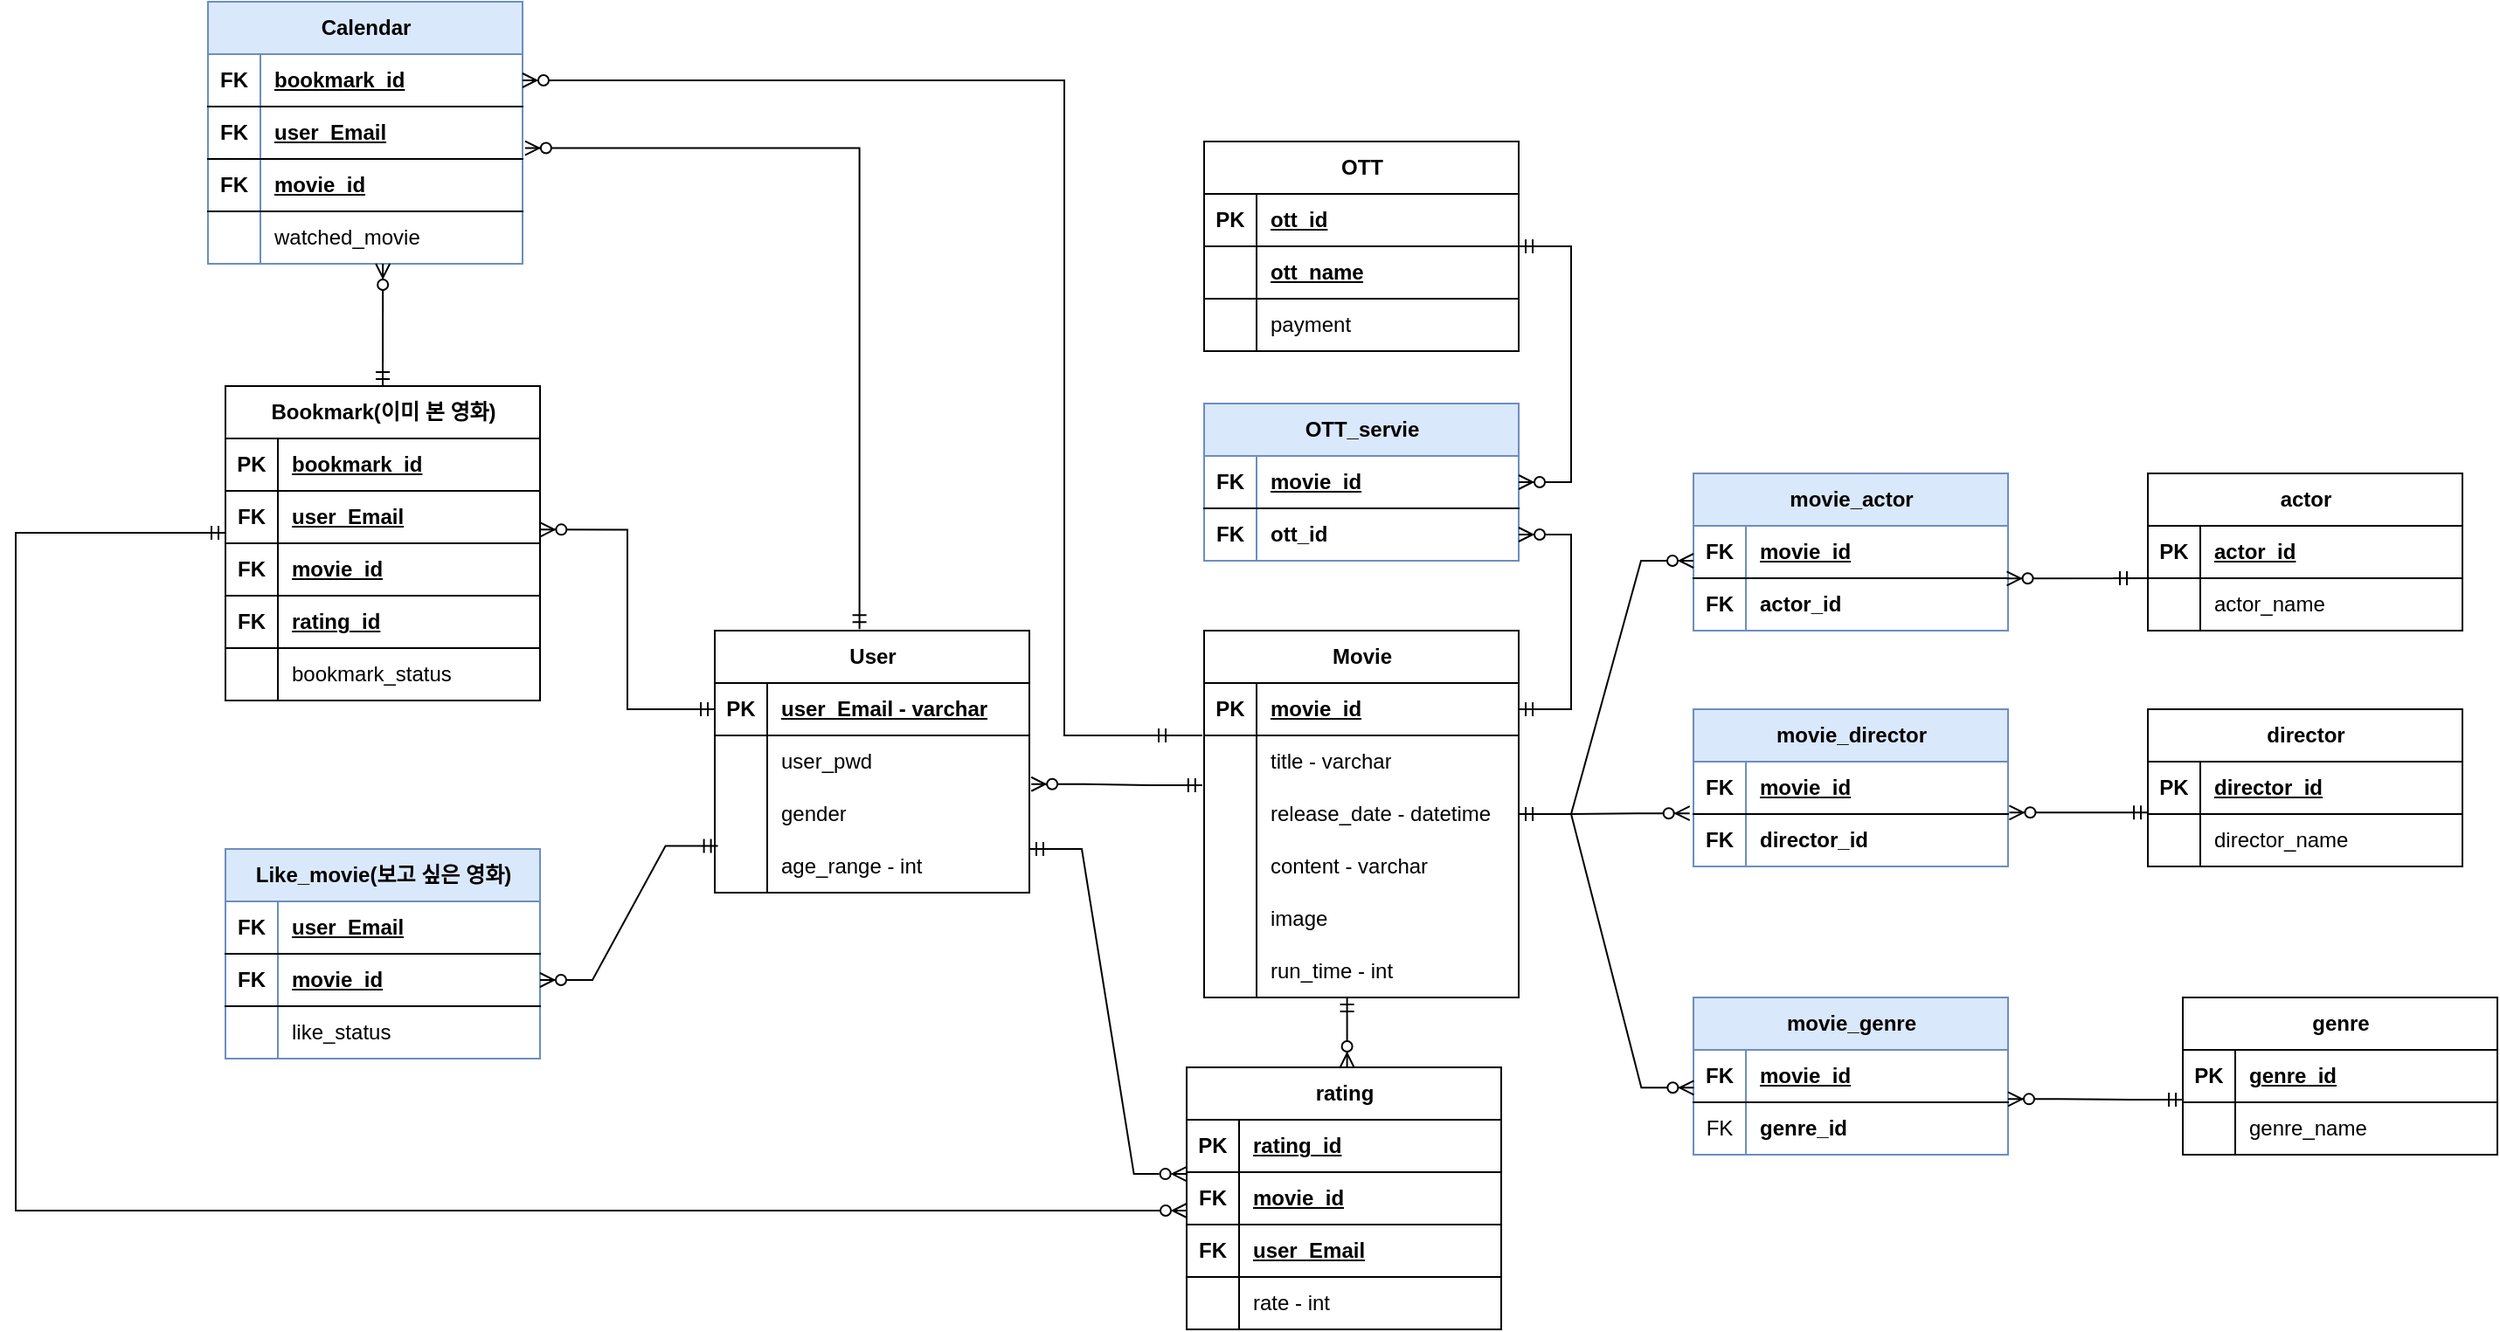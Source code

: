 <mxfile version="24.2.1" type="github">
  <diagram name="페이지-1" id="JqLaPUP0t6lexnEehBG5">
    <mxGraphModel dx="2860" dy="1687" grid="1" gridSize="10" guides="1" tooltips="1" connect="1" arrows="1" fold="1" page="1" pageScale="1" pageWidth="1654" pageHeight="1169" math="0" shadow="0">
      <root>
        <mxCell id="0" />
        <mxCell id="1" parent="0" />
        <mxCell id="wgRuLIIJj-Fjz_me3pV2-2" value="Movie" style="shape=table;startSize=30;container=1;collapsible=1;childLayout=tableLayout;fixedRows=1;rowLines=0;fontStyle=1;align=center;resizeLast=1;html=1;" vertex="1" parent="1">
          <mxGeometry x="700" y="460" width="180" height="210" as="geometry" />
        </mxCell>
        <mxCell id="wgRuLIIJj-Fjz_me3pV2-3" value="" style="shape=tableRow;horizontal=0;startSize=0;swimlaneHead=0;swimlaneBody=0;fillColor=none;collapsible=0;dropTarget=0;points=[[0,0.5],[1,0.5]];portConstraint=eastwest;top=0;left=0;right=0;bottom=1;" vertex="1" parent="wgRuLIIJj-Fjz_me3pV2-2">
          <mxGeometry y="30" width="180" height="30" as="geometry" />
        </mxCell>
        <mxCell id="wgRuLIIJj-Fjz_me3pV2-4" value="PK" style="shape=partialRectangle;connectable=0;fillColor=none;top=0;left=0;bottom=0;right=0;fontStyle=1;overflow=hidden;whiteSpace=wrap;html=1;" vertex="1" parent="wgRuLIIJj-Fjz_me3pV2-3">
          <mxGeometry width="30" height="30" as="geometry">
            <mxRectangle width="30" height="30" as="alternateBounds" />
          </mxGeometry>
        </mxCell>
        <mxCell id="wgRuLIIJj-Fjz_me3pV2-5" value="movie_id" style="shape=partialRectangle;connectable=0;fillColor=none;top=0;left=0;bottom=0;right=0;align=left;spacingLeft=6;fontStyle=5;overflow=hidden;whiteSpace=wrap;html=1;" vertex="1" parent="wgRuLIIJj-Fjz_me3pV2-3">
          <mxGeometry x="30" width="150" height="30" as="geometry">
            <mxRectangle width="150" height="30" as="alternateBounds" />
          </mxGeometry>
        </mxCell>
        <mxCell id="wgRuLIIJj-Fjz_me3pV2-6" value="" style="shape=tableRow;horizontal=0;startSize=0;swimlaneHead=0;swimlaneBody=0;fillColor=none;collapsible=0;dropTarget=0;points=[[0,0.5],[1,0.5]];portConstraint=eastwest;top=0;left=0;right=0;bottom=0;" vertex="1" parent="wgRuLIIJj-Fjz_me3pV2-2">
          <mxGeometry y="60" width="180" height="30" as="geometry" />
        </mxCell>
        <mxCell id="wgRuLIIJj-Fjz_me3pV2-7" value="" style="shape=partialRectangle;connectable=0;fillColor=none;top=0;left=0;bottom=0;right=0;editable=1;overflow=hidden;whiteSpace=wrap;html=1;" vertex="1" parent="wgRuLIIJj-Fjz_me3pV2-6">
          <mxGeometry width="30" height="30" as="geometry">
            <mxRectangle width="30" height="30" as="alternateBounds" />
          </mxGeometry>
        </mxCell>
        <mxCell id="wgRuLIIJj-Fjz_me3pV2-8" value="title - varchar" style="shape=partialRectangle;connectable=0;fillColor=none;top=0;left=0;bottom=0;right=0;align=left;spacingLeft=6;overflow=hidden;whiteSpace=wrap;html=1;" vertex="1" parent="wgRuLIIJj-Fjz_me3pV2-6">
          <mxGeometry x="30" width="150" height="30" as="geometry">
            <mxRectangle width="150" height="30" as="alternateBounds" />
          </mxGeometry>
        </mxCell>
        <mxCell id="wgRuLIIJj-Fjz_me3pV2-78" value="" style="shape=tableRow;horizontal=0;startSize=0;swimlaneHead=0;swimlaneBody=0;fillColor=none;collapsible=0;dropTarget=0;points=[[0,0.5],[1,0.5]];portConstraint=eastwest;top=0;left=0;right=0;bottom=0;" vertex="1" parent="wgRuLIIJj-Fjz_me3pV2-2">
          <mxGeometry y="90" width="180" height="30" as="geometry" />
        </mxCell>
        <mxCell id="wgRuLIIJj-Fjz_me3pV2-79" value="" style="shape=partialRectangle;connectable=0;fillColor=none;top=0;left=0;bottom=0;right=0;editable=1;overflow=hidden;whiteSpace=wrap;html=1;" vertex="1" parent="wgRuLIIJj-Fjz_me3pV2-78">
          <mxGeometry width="30" height="30" as="geometry">
            <mxRectangle width="30" height="30" as="alternateBounds" />
          </mxGeometry>
        </mxCell>
        <mxCell id="wgRuLIIJj-Fjz_me3pV2-80" value="release_date - datetime" style="shape=partialRectangle;connectable=0;fillColor=none;top=0;left=0;bottom=0;right=0;align=left;spacingLeft=6;overflow=hidden;whiteSpace=wrap;html=1;" vertex="1" parent="wgRuLIIJj-Fjz_me3pV2-78">
          <mxGeometry x="30" width="150" height="30" as="geometry">
            <mxRectangle width="150" height="30" as="alternateBounds" />
          </mxGeometry>
        </mxCell>
        <mxCell id="wgRuLIIJj-Fjz_me3pV2-72" value="" style="shape=tableRow;horizontal=0;startSize=0;swimlaneHead=0;swimlaneBody=0;fillColor=none;collapsible=0;dropTarget=0;points=[[0,0.5],[1,0.5]];portConstraint=eastwest;top=0;left=0;right=0;bottom=0;" vertex="1" parent="wgRuLIIJj-Fjz_me3pV2-2">
          <mxGeometry y="120" width="180" height="30" as="geometry" />
        </mxCell>
        <mxCell id="wgRuLIIJj-Fjz_me3pV2-73" value="" style="shape=partialRectangle;connectable=0;fillColor=none;top=0;left=0;bottom=0;right=0;editable=1;overflow=hidden;whiteSpace=wrap;html=1;" vertex="1" parent="wgRuLIIJj-Fjz_me3pV2-72">
          <mxGeometry width="30" height="30" as="geometry">
            <mxRectangle width="30" height="30" as="alternateBounds" />
          </mxGeometry>
        </mxCell>
        <mxCell id="wgRuLIIJj-Fjz_me3pV2-74" value="content - varchar" style="shape=partialRectangle;connectable=0;fillColor=none;top=0;left=0;bottom=0;right=0;align=left;spacingLeft=6;overflow=hidden;whiteSpace=wrap;html=1;" vertex="1" parent="wgRuLIIJj-Fjz_me3pV2-72">
          <mxGeometry x="30" width="150" height="30" as="geometry">
            <mxRectangle width="150" height="30" as="alternateBounds" />
          </mxGeometry>
        </mxCell>
        <mxCell id="wgRuLIIJj-Fjz_me3pV2-75" value="" style="shape=tableRow;horizontal=0;startSize=0;swimlaneHead=0;swimlaneBody=0;fillColor=none;collapsible=0;dropTarget=0;points=[[0,0.5],[1,0.5]];portConstraint=eastwest;top=0;left=0;right=0;bottom=0;" vertex="1" parent="wgRuLIIJj-Fjz_me3pV2-2">
          <mxGeometry y="150" width="180" height="30" as="geometry" />
        </mxCell>
        <mxCell id="wgRuLIIJj-Fjz_me3pV2-76" value="" style="shape=partialRectangle;connectable=0;fillColor=none;top=0;left=0;bottom=0;right=0;editable=1;overflow=hidden;whiteSpace=wrap;html=1;" vertex="1" parent="wgRuLIIJj-Fjz_me3pV2-75">
          <mxGeometry width="30" height="30" as="geometry">
            <mxRectangle width="30" height="30" as="alternateBounds" />
          </mxGeometry>
        </mxCell>
        <mxCell id="wgRuLIIJj-Fjz_me3pV2-77" value="image" style="shape=partialRectangle;connectable=0;fillColor=none;top=0;left=0;bottom=0;right=0;align=left;spacingLeft=6;overflow=hidden;whiteSpace=wrap;html=1;" vertex="1" parent="wgRuLIIJj-Fjz_me3pV2-75">
          <mxGeometry x="30" width="150" height="30" as="geometry">
            <mxRectangle width="150" height="30" as="alternateBounds" />
          </mxGeometry>
        </mxCell>
        <mxCell id="wgRuLIIJj-Fjz_me3pV2-9" value="" style="shape=tableRow;horizontal=0;startSize=0;swimlaneHead=0;swimlaneBody=0;fillColor=none;collapsible=0;dropTarget=0;points=[[0,0.5],[1,0.5]];portConstraint=eastwest;top=0;left=0;right=0;bottom=0;" vertex="1" parent="wgRuLIIJj-Fjz_me3pV2-2">
          <mxGeometry y="180" width="180" height="30" as="geometry" />
        </mxCell>
        <mxCell id="wgRuLIIJj-Fjz_me3pV2-10" value="" style="shape=partialRectangle;connectable=0;fillColor=none;top=0;left=0;bottom=0;right=0;editable=1;overflow=hidden;whiteSpace=wrap;html=1;" vertex="1" parent="wgRuLIIJj-Fjz_me3pV2-9">
          <mxGeometry width="30" height="30" as="geometry">
            <mxRectangle width="30" height="30" as="alternateBounds" />
          </mxGeometry>
        </mxCell>
        <mxCell id="wgRuLIIJj-Fjz_me3pV2-11" value="run_time - int" style="shape=partialRectangle;connectable=0;fillColor=none;top=0;left=0;bottom=0;right=0;align=left;spacingLeft=6;overflow=hidden;whiteSpace=wrap;html=1;" vertex="1" parent="wgRuLIIJj-Fjz_me3pV2-9">
          <mxGeometry x="30" width="150" height="30" as="geometry">
            <mxRectangle width="150" height="30" as="alternateBounds" />
          </mxGeometry>
        </mxCell>
        <mxCell id="wgRuLIIJj-Fjz_me3pV2-27" value="User" style="shape=table;startSize=30;container=1;collapsible=1;childLayout=tableLayout;fixedRows=1;rowLines=0;fontStyle=1;align=center;resizeLast=1;html=1;" vertex="1" parent="1">
          <mxGeometry x="420" y="460" width="180" height="150" as="geometry" />
        </mxCell>
        <mxCell id="wgRuLIIJj-Fjz_me3pV2-28" value="" style="shape=tableRow;horizontal=0;startSize=0;swimlaneHead=0;swimlaneBody=0;fillColor=none;collapsible=0;dropTarget=0;points=[[0,0.5],[1,0.5]];portConstraint=eastwest;top=0;left=0;right=0;bottom=1;" vertex="1" parent="wgRuLIIJj-Fjz_me3pV2-27">
          <mxGeometry y="30" width="180" height="30" as="geometry" />
        </mxCell>
        <mxCell id="wgRuLIIJj-Fjz_me3pV2-29" value="PK" style="shape=partialRectangle;connectable=0;fillColor=none;top=0;left=0;bottom=0;right=0;fontStyle=1;overflow=hidden;whiteSpace=wrap;html=1;" vertex="1" parent="wgRuLIIJj-Fjz_me3pV2-28">
          <mxGeometry width="30" height="30" as="geometry">
            <mxRectangle width="30" height="30" as="alternateBounds" />
          </mxGeometry>
        </mxCell>
        <mxCell id="wgRuLIIJj-Fjz_me3pV2-30" value="user_Email - varchar" style="shape=partialRectangle;connectable=0;fillColor=none;top=0;left=0;bottom=0;right=0;align=left;spacingLeft=6;fontStyle=5;overflow=hidden;whiteSpace=wrap;html=1;" vertex="1" parent="wgRuLIIJj-Fjz_me3pV2-28">
          <mxGeometry x="30" width="150" height="30" as="geometry">
            <mxRectangle width="150" height="30" as="alternateBounds" />
          </mxGeometry>
        </mxCell>
        <mxCell id="wgRuLIIJj-Fjz_me3pV2-31" value="" style="shape=tableRow;horizontal=0;startSize=0;swimlaneHead=0;swimlaneBody=0;fillColor=none;collapsible=0;dropTarget=0;points=[[0,0.5],[1,0.5]];portConstraint=eastwest;top=0;left=0;right=0;bottom=0;" vertex="1" parent="wgRuLIIJj-Fjz_me3pV2-27">
          <mxGeometry y="60" width="180" height="30" as="geometry" />
        </mxCell>
        <mxCell id="wgRuLIIJj-Fjz_me3pV2-32" value="" style="shape=partialRectangle;connectable=0;fillColor=none;top=0;left=0;bottom=0;right=0;editable=1;overflow=hidden;whiteSpace=wrap;html=1;" vertex="1" parent="wgRuLIIJj-Fjz_me3pV2-31">
          <mxGeometry width="30" height="30" as="geometry">
            <mxRectangle width="30" height="30" as="alternateBounds" />
          </mxGeometry>
        </mxCell>
        <mxCell id="wgRuLIIJj-Fjz_me3pV2-33" value="user_pwd" style="shape=partialRectangle;connectable=0;fillColor=none;top=0;left=0;bottom=0;right=0;align=left;spacingLeft=6;overflow=hidden;whiteSpace=wrap;html=1;" vertex="1" parent="wgRuLIIJj-Fjz_me3pV2-31">
          <mxGeometry x="30" width="150" height="30" as="geometry">
            <mxRectangle width="150" height="30" as="alternateBounds" />
          </mxGeometry>
        </mxCell>
        <mxCell id="wgRuLIIJj-Fjz_me3pV2-34" value="" style="shape=tableRow;horizontal=0;startSize=0;swimlaneHead=0;swimlaneBody=0;fillColor=none;collapsible=0;dropTarget=0;points=[[0,0.5],[1,0.5]];portConstraint=eastwest;top=0;left=0;right=0;bottom=0;" vertex="1" parent="wgRuLIIJj-Fjz_me3pV2-27">
          <mxGeometry y="90" width="180" height="30" as="geometry" />
        </mxCell>
        <mxCell id="wgRuLIIJj-Fjz_me3pV2-35" value="" style="shape=partialRectangle;connectable=0;fillColor=none;top=0;left=0;bottom=0;right=0;editable=1;overflow=hidden;whiteSpace=wrap;html=1;" vertex="1" parent="wgRuLIIJj-Fjz_me3pV2-34">
          <mxGeometry width="30" height="30" as="geometry">
            <mxRectangle width="30" height="30" as="alternateBounds" />
          </mxGeometry>
        </mxCell>
        <mxCell id="wgRuLIIJj-Fjz_me3pV2-36" value="gender" style="shape=partialRectangle;connectable=0;fillColor=none;top=0;left=0;bottom=0;right=0;align=left;spacingLeft=6;overflow=hidden;whiteSpace=wrap;html=1;" vertex="1" parent="wgRuLIIJj-Fjz_me3pV2-34">
          <mxGeometry x="30" width="150" height="30" as="geometry">
            <mxRectangle width="150" height="30" as="alternateBounds" />
          </mxGeometry>
        </mxCell>
        <mxCell id="wgRuLIIJj-Fjz_me3pV2-37" value="" style="shape=tableRow;horizontal=0;startSize=0;swimlaneHead=0;swimlaneBody=0;fillColor=none;collapsible=0;dropTarget=0;points=[[0,0.5],[1,0.5]];portConstraint=eastwest;top=0;left=0;right=0;bottom=0;" vertex="1" parent="wgRuLIIJj-Fjz_me3pV2-27">
          <mxGeometry y="120" width="180" height="30" as="geometry" />
        </mxCell>
        <mxCell id="wgRuLIIJj-Fjz_me3pV2-38" value="" style="shape=partialRectangle;connectable=0;fillColor=none;top=0;left=0;bottom=0;right=0;editable=1;overflow=hidden;whiteSpace=wrap;html=1;" vertex="1" parent="wgRuLIIJj-Fjz_me3pV2-37">
          <mxGeometry width="30" height="30" as="geometry">
            <mxRectangle width="30" height="30" as="alternateBounds" />
          </mxGeometry>
        </mxCell>
        <mxCell id="wgRuLIIJj-Fjz_me3pV2-39" value="age_range - int" style="shape=partialRectangle;connectable=0;fillColor=none;top=0;left=0;bottom=0;right=0;align=left;spacingLeft=6;overflow=hidden;whiteSpace=wrap;html=1;" vertex="1" parent="wgRuLIIJj-Fjz_me3pV2-37">
          <mxGeometry x="30" width="150" height="30" as="geometry">
            <mxRectangle width="150" height="30" as="alternateBounds" />
          </mxGeometry>
        </mxCell>
        <mxCell id="wgRuLIIJj-Fjz_me3pV2-52" value="movie_actor" style="shape=table;startSize=30;container=1;collapsible=1;childLayout=tableLayout;fixedRows=1;rowLines=0;fontStyle=1;align=center;resizeLast=1;html=1;fillColor=#dae8fc;strokeColor=#6c8ebf;" vertex="1" parent="1">
          <mxGeometry x="980" y="370" width="180" height="90" as="geometry" />
        </mxCell>
        <mxCell id="wgRuLIIJj-Fjz_me3pV2-53" value="" style="shape=tableRow;horizontal=0;startSize=0;swimlaneHead=0;swimlaneBody=0;fillColor=none;collapsible=0;dropTarget=0;points=[[0,0.5],[1,0.5]];portConstraint=eastwest;top=0;left=0;right=0;bottom=1;" vertex="1" parent="wgRuLIIJj-Fjz_me3pV2-52">
          <mxGeometry y="30" width="180" height="30" as="geometry" />
        </mxCell>
        <mxCell id="wgRuLIIJj-Fjz_me3pV2-54" value="FK" style="shape=partialRectangle;connectable=0;fillColor=none;top=0;left=0;bottom=0;right=0;fontStyle=1;overflow=hidden;whiteSpace=wrap;html=1;" vertex="1" parent="wgRuLIIJj-Fjz_me3pV2-53">
          <mxGeometry width="30" height="30" as="geometry">
            <mxRectangle width="30" height="30" as="alternateBounds" />
          </mxGeometry>
        </mxCell>
        <mxCell id="wgRuLIIJj-Fjz_me3pV2-55" value="movie_id" style="shape=partialRectangle;connectable=0;fillColor=none;top=0;left=0;bottom=0;right=0;align=left;spacingLeft=6;fontStyle=5;overflow=hidden;whiteSpace=wrap;html=1;" vertex="1" parent="wgRuLIIJj-Fjz_me3pV2-53">
          <mxGeometry x="30" width="150" height="30" as="geometry">
            <mxRectangle width="150" height="30" as="alternateBounds" />
          </mxGeometry>
        </mxCell>
        <mxCell id="wgRuLIIJj-Fjz_me3pV2-56" value="" style="shape=tableRow;horizontal=0;startSize=0;swimlaneHead=0;swimlaneBody=0;fillColor=none;collapsible=0;dropTarget=0;points=[[0,0.5],[1,0.5]];portConstraint=eastwest;top=0;left=0;right=0;bottom=0;" vertex="1" parent="wgRuLIIJj-Fjz_me3pV2-52">
          <mxGeometry y="60" width="180" height="30" as="geometry" />
        </mxCell>
        <mxCell id="wgRuLIIJj-Fjz_me3pV2-57" value="&lt;b&gt;FK&lt;/b&gt;" style="shape=partialRectangle;connectable=0;fillColor=none;top=0;left=0;bottom=0;right=0;editable=1;overflow=hidden;whiteSpace=wrap;html=1;" vertex="1" parent="wgRuLIIJj-Fjz_me3pV2-56">
          <mxGeometry width="30" height="30" as="geometry">
            <mxRectangle width="30" height="30" as="alternateBounds" />
          </mxGeometry>
        </mxCell>
        <mxCell id="wgRuLIIJj-Fjz_me3pV2-58" value="&lt;b&gt;actor_id&lt;/b&gt;" style="shape=partialRectangle;connectable=0;fillColor=none;top=0;left=0;bottom=0;right=0;align=left;spacingLeft=6;overflow=hidden;whiteSpace=wrap;html=1;" vertex="1" parent="wgRuLIIJj-Fjz_me3pV2-56">
          <mxGeometry x="30" width="150" height="30" as="geometry">
            <mxRectangle width="150" height="30" as="alternateBounds" />
          </mxGeometry>
        </mxCell>
        <mxCell id="wgRuLIIJj-Fjz_me3pV2-62" value="movie_director" style="shape=table;startSize=30;container=1;collapsible=1;childLayout=tableLayout;fixedRows=1;rowLines=0;fontStyle=1;align=center;resizeLast=1;html=1;fillColor=#dae8fc;strokeColor=#6c8ebf;" vertex="1" parent="1">
          <mxGeometry x="980" y="505" width="180" height="90" as="geometry" />
        </mxCell>
        <mxCell id="wgRuLIIJj-Fjz_me3pV2-63" value="" style="shape=tableRow;horizontal=0;startSize=0;swimlaneHead=0;swimlaneBody=0;fillColor=none;collapsible=0;dropTarget=0;points=[[0,0.5],[1,0.5]];portConstraint=eastwest;top=0;left=0;right=0;bottom=1;" vertex="1" parent="wgRuLIIJj-Fjz_me3pV2-62">
          <mxGeometry y="30" width="180" height="30" as="geometry" />
        </mxCell>
        <mxCell id="wgRuLIIJj-Fjz_me3pV2-64" value="FK" style="shape=partialRectangle;connectable=0;fillColor=none;top=0;left=0;bottom=0;right=0;fontStyle=1;overflow=hidden;whiteSpace=wrap;html=1;" vertex="1" parent="wgRuLIIJj-Fjz_me3pV2-63">
          <mxGeometry width="30" height="30" as="geometry">
            <mxRectangle width="30" height="30" as="alternateBounds" />
          </mxGeometry>
        </mxCell>
        <mxCell id="wgRuLIIJj-Fjz_me3pV2-65" value="movie_id" style="shape=partialRectangle;connectable=0;fillColor=none;top=0;left=0;bottom=0;right=0;align=left;spacingLeft=6;fontStyle=5;overflow=hidden;whiteSpace=wrap;html=1;" vertex="1" parent="wgRuLIIJj-Fjz_me3pV2-63">
          <mxGeometry x="30" width="150" height="30" as="geometry">
            <mxRectangle width="150" height="30" as="alternateBounds" />
          </mxGeometry>
        </mxCell>
        <mxCell id="wgRuLIIJj-Fjz_me3pV2-66" value="" style="shape=tableRow;horizontal=0;startSize=0;swimlaneHead=0;swimlaneBody=0;fillColor=none;collapsible=0;dropTarget=0;points=[[0,0.5],[1,0.5]];portConstraint=eastwest;top=0;left=0;right=0;bottom=0;" vertex="1" parent="wgRuLIIJj-Fjz_me3pV2-62">
          <mxGeometry y="60" width="180" height="30" as="geometry" />
        </mxCell>
        <mxCell id="wgRuLIIJj-Fjz_me3pV2-67" value="&lt;b&gt;FK&lt;/b&gt;" style="shape=partialRectangle;connectable=0;fillColor=none;top=0;left=0;bottom=0;right=0;editable=1;overflow=hidden;whiteSpace=wrap;html=1;" vertex="1" parent="wgRuLIIJj-Fjz_me3pV2-66">
          <mxGeometry width="30" height="30" as="geometry">
            <mxRectangle width="30" height="30" as="alternateBounds" />
          </mxGeometry>
        </mxCell>
        <mxCell id="wgRuLIIJj-Fjz_me3pV2-68" value="&lt;b&gt;director_id&lt;/b&gt;" style="shape=partialRectangle;connectable=0;fillColor=none;top=0;left=0;bottom=0;right=0;align=left;spacingLeft=6;overflow=hidden;whiteSpace=wrap;html=1;" vertex="1" parent="wgRuLIIJj-Fjz_me3pV2-66">
          <mxGeometry x="30" width="150" height="30" as="geometry">
            <mxRectangle width="150" height="30" as="alternateBounds" />
          </mxGeometry>
        </mxCell>
        <mxCell id="wgRuLIIJj-Fjz_me3pV2-81" value="actor" style="shape=table;startSize=30;container=1;collapsible=1;childLayout=tableLayout;fixedRows=1;rowLines=0;fontStyle=1;align=center;resizeLast=1;html=1;" vertex="1" parent="1">
          <mxGeometry x="1240" y="370" width="180" height="90" as="geometry" />
        </mxCell>
        <mxCell id="wgRuLIIJj-Fjz_me3pV2-82" value="" style="shape=tableRow;horizontal=0;startSize=0;swimlaneHead=0;swimlaneBody=0;fillColor=none;collapsible=0;dropTarget=0;points=[[0,0.5],[1,0.5]];portConstraint=eastwest;top=0;left=0;right=0;bottom=1;" vertex="1" parent="wgRuLIIJj-Fjz_me3pV2-81">
          <mxGeometry y="30" width="180" height="30" as="geometry" />
        </mxCell>
        <mxCell id="wgRuLIIJj-Fjz_me3pV2-83" value="PK" style="shape=partialRectangle;connectable=0;fillColor=none;top=0;left=0;bottom=0;right=0;fontStyle=1;overflow=hidden;whiteSpace=wrap;html=1;" vertex="1" parent="wgRuLIIJj-Fjz_me3pV2-82">
          <mxGeometry width="30" height="30" as="geometry">
            <mxRectangle width="30" height="30" as="alternateBounds" />
          </mxGeometry>
        </mxCell>
        <mxCell id="wgRuLIIJj-Fjz_me3pV2-84" value="actor_id" style="shape=partialRectangle;connectable=0;fillColor=none;top=0;left=0;bottom=0;right=0;align=left;spacingLeft=6;fontStyle=5;overflow=hidden;whiteSpace=wrap;html=1;" vertex="1" parent="wgRuLIIJj-Fjz_me3pV2-82">
          <mxGeometry x="30" width="150" height="30" as="geometry">
            <mxRectangle width="150" height="30" as="alternateBounds" />
          </mxGeometry>
        </mxCell>
        <mxCell id="wgRuLIIJj-Fjz_me3pV2-85" value="" style="shape=tableRow;horizontal=0;startSize=0;swimlaneHead=0;swimlaneBody=0;fillColor=none;collapsible=0;dropTarget=0;points=[[0,0.5],[1,0.5]];portConstraint=eastwest;top=0;left=0;right=0;bottom=0;" vertex="1" parent="wgRuLIIJj-Fjz_me3pV2-81">
          <mxGeometry y="60" width="180" height="30" as="geometry" />
        </mxCell>
        <mxCell id="wgRuLIIJj-Fjz_me3pV2-86" value="" style="shape=partialRectangle;connectable=0;fillColor=none;top=0;left=0;bottom=0;right=0;editable=1;overflow=hidden;whiteSpace=wrap;html=1;" vertex="1" parent="wgRuLIIJj-Fjz_me3pV2-85">
          <mxGeometry width="30" height="30" as="geometry">
            <mxRectangle width="30" height="30" as="alternateBounds" />
          </mxGeometry>
        </mxCell>
        <mxCell id="wgRuLIIJj-Fjz_me3pV2-87" value="actor_name" style="shape=partialRectangle;connectable=0;fillColor=none;top=0;left=0;bottom=0;right=0;align=left;spacingLeft=6;overflow=hidden;whiteSpace=wrap;html=1;" vertex="1" parent="wgRuLIIJj-Fjz_me3pV2-85">
          <mxGeometry x="30" width="150" height="30" as="geometry">
            <mxRectangle width="150" height="30" as="alternateBounds" />
          </mxGeometry>
        </mxCell>
        <mxCell id="wgRuLIIJj-Fjz_me3pV2-88" value="director" style="shape=table;startSize=30;container=1;collapsible=1;childLayout=tableLayout;fixedRows=1;rowLines=0;fontStyle=1;align=center;resizeLast=1;html=1;" vertex="1" parent="1">
          <mxGeometry x="1240" y="505" width="180" height="90" as="geometry" />
        </mxCell>
        <mxCell id="wgRuLIIJj-Fjz_me3pV2-89" value="" style="shape=tableRow;horizontal=0;startSize=0;swimlaneHead=0;swimlaneBody=0;fillColor=none;collapsible=0;dropTarget=0;points=[[0,0.5],[1,0.5]];portConstraint=eastwest;top=0;left=0;right=0;bottom=1;" vertex="1" parent="wgRuLIIJj-Fjz_me3pV2-88">
          <mxGeometry y="30" width="180" height="30" as="geometry" />
        </mxCell>
        <mxCell id="wgRuLIIJj-Fjz_me3pV2-90" value="PK" style="shape=partialRectangle;connectable=0;fillColor=none;top=0;left=0;bottom=0;right=0;fontStyle=1;overflow=hidden;whiteSpace=wrap;html=1;" vertex="1" parent="wgRuLIIJj-Fjz_me3pV2-89">
          <mxGeometry width="30" height="30" as="geometry">
            <mxRectangle width="30" height="30" as="alternateBounds" />
          </mxGeometry>
        </mxCell>
        <mxCell id="wgRuLIIJj-Fjz_me3pV2-91" value="director_id" style="shape=partialRectangle;connectable=0;fillColor=none;top=0;left=0;bottom=0;right=0;align=left;spacingLeft=6;fontStyle=5;overflow=hidden;whiteSpace=wrap;html=1;" vertex="1" parent="wgRuLIIJj-Fjz_me3pV2-89">
          <mxGeometry x="30" width="150" height="30" as="geometry">
            <mxRectangle width="150" height="30" as="alternateBounds" />
          </mxGeometry>
        </mxCell>
        <mxCell id="wgRuLIIJj-Fjz_me3pV2-92" value="" style="shape=tableRow;horizontal=0;startSize=0;swimlaneHead=0;swimlaneBody=0;fillColor=none;collapsible=0;dropTarget=0;points=[[0,0.5],[1,0.5]];portConstraint=eastwest;top=0;left=0;right=0;bottom=0;" vertex="1" parent="wgRuLIIJj-Fjz_me3pV2-88">
          <mxGeometry y="60" width="180" height="30" as="geometry" />
        </mxCell>
        <mxCell id="wgRuLIIJj-Fjz_me3pV2-93" value="" style="shape=partialRectangle;connectable=0;fillColor=none;top=0;left=0;bottom=0;right=0;editable=1;overflow=hidden;whiteSpace=wrap;html=1;" vertex="1" parent="wgRuLIIJj-Fjz_me3pV2-92">
          <mxGeometry width="30" height="30" as="geometry">
            <mxRectangle width="30" height="30" as="alternateBounds" />
          </mxGeometry>
        </mxCell>
        <mxCell id="wgRuLIIJj-Fjz_me3pV2-94" value="director_name" style="shape=partialRectangle;connectable=0;fillColor=none;top=0;left=0;bottom=0;right=0;align=left;spacingLeft=6;overflow=hidden;whiteSpace=wrap;html=1;" vertex="1" parent="wgRuLIIJj-Fjz_me3pV2-92">
          <mxGeometry x="30" width="150" height="30" as="geometry">
            <mxRectangle width="150" height="30" as="alternateBounds" />
          </mxGeometry>
        </mxCell>
        <mxCell id="wgRuLIIJj-Fjz_me3pV2-95" value="movie_genre" style="shape=table;startSize=30;container=1;collapsible=1;childLayout=tableLayout;fixedRows=1;rowLines=0;fontStyle=1;align=center;resizeLast=1;html=1;fillColor=#dae8fc;strokeColor=#6c8ebf;" vertex="1" parent="1">
          <mxGeometry x="980" y="670" width="180" height="90" as="geometry" />
        </mxCell>
        <mxCell id="wgRuLIIJj-Fjz_me3pV2-96" value="" style="shape=tableRow;horizontal=0;startSize=0;swimlaneHead=0;swimlaneBody=0;fillColor=none;collapsible=0;dropTarget=0;points=[[0,0.5],[1,0.5]];portConstraint=eastwest;top=0;left=0;right=0;bottom=1;" vertex="1" parent="wgRuLIIJj-Fjz_me3pV2-95">
          <mxGeometry y="30" width="180" height="30" as="geometry" />
        </mxCell>
        <mxCell id="wgRuLIIJj-Fjz_me3pV2-97" value="FK" style="shape=partialRectangle;connectable=0;fillColor=none;top=0;left=0;bottom=0;right=0;fontStyle=1;overflow=hidden;whiteSpace=wrap;html=1;" vertex="1" parent="wgRuLIIJj-Fjz_me3pV2-96">
          <mxGeometry width="30" height="30" as="geometry">
            <mxRectangle width="30" height="30" as="alternateBounds" />
          </mxGeometry>
        </mxCell>
        <mxCell id="wgRuLIIJj-Fjz_me3pV2-98" value="movie_id" style="shape=partialRectangle;connectable=0;fillColor=none;top=0;left=0;bottom=0;right=0;align=left;spacingLeft=6;fontStyle=5;overflow=hidden;whiteSpace=wrap;html=1;" vertex="1" parent="wgRuLIIJj-Fjz_me3pV2-96">
          <mxGeometry x="30" width="150" height="30" as="geometry">
            <mxRectangle width="150" height="30" as="alternateBounds" />
          </mxGeometry>
        </mxCell>
        <mxCell id="wgRuLIIJj-Fjz_me3pV2-99" value="" style="shape=tableRow;horizontal=0;startSize=0;swimlaneHead=0;swimlaneBody=0;fillColor=none;collapsible=0;dropTarget=0;points=[[0,0.5],[1,0.5]];portConstraint=eastwest;top=0;left=0;right=0;bottom=0;" vertex="1" parent="wgRuLIIJj-Fjz_me3pV2-95">
          <mxGeometry y="60" width="180" height="30" as="geometry" />
        </mxCell>
        <mxCell id="wgRuLIIJj-Fjz_me3pV2-100" value="FK" style="shape=partialRectangle;connectable=0;fillColor=none;top=0;left=0;bottom=0;right=0;editable=1;overflow=hidden;whiteSpace=wrap;html=1;" vertex="1" parent="wgRuLIIJj-Fjz_me3pV2-99">
          <mxGeometry width="30" height="30" as="geometry">
            <mxRectangle width="30" height="30" as="alternateBounds" />
          </mxGeometry>
        </mxCell>
        <mxCell id="wgRuLIIJj-Fjz_me3pV2-101" value="&lt;b&gt;genre_id&lt;/b&gt;" style="shape=partialRectangle;connectable=0;fillColor=none;top=0;left=0;bottom=0;right=0;align=left;spacingLeft=6;overflow=hidden;whiteSpace=wrap;html=1;" vertex="1" parent="wgRuLIIJj-Fjz_me3pV2-99">
          <mxGeometry x="30" width="150" height="30" as="geometry">
            <mxRectangle width="150" height="30" as="alternateBounds" />
          </mxGeometry>
        </mxCell>
        <mxCell id="wgRuLIIJj-Fjz_me3pV2-102" value="genre" style="shape=table;startSize=30;container=1;collapsible=1;childLayout=tableLayout;fixedRows=1;rowLines=0;fontStyle=1;align=center;resizeLast=1;html=1;" vertex="1" parent="1">
          <mxGeometry x="1260" y="670" width="180" height="90" as="geometry" />
        </mxCell>
        <mxCell id="wgRuLIIJj-Fjz_me3pV2-103" value="" style="shape=tableRow;horizontal=0;startSize=0;swimlaneHead=0;swimlaneBody=0;fillColor=none;collapsible=0;dropTarget=0;points=[[0,0.5],[1,0.5]];portConstraint=eastwest;top=0;left=0;right=0;bottom=1;" vertex="1" parent="wgRuLIIJj-Fjz_me3pV2-102">
          <mxGeometry y="30" width="180" height="30" as="geometry" />
        </mxCell>
        <mxCell id="wgRuLIIJj-Fjz_me3pV2-104" value="PK" style="shape=partialRectangle;connectable=0;fillColor=none;top=0;left=0;bottom=0;right=0;fontStyle=1;overflow=hidden;whiteSpace=wrap;html=1;" vertex="1" parent="wgRuLIIJj-Fjz_me3pV2-103">
          <mxGeometry width="30" height="30" as="geometry">
            <mxRectangle width="30" height="30" as="alternateBounds" />
          </mxGeometry>
        </mxCell>
        <mxCell id="wgRuLIIJj-Fjz_me3pV2-105" value="genre_id" style="shape=partialRectangle;connectable=0;fillColor=none;top=0;left=0;bottom=0;right=0;align=left;spacingLeft=6;fontStyle=5;overflow=hidden;whiteSpace=wrap;html=1;" vertex="1" parent="wgRuLIIJj-Fjz_me3pV2-103">
          <mxGeometry x="30" width="150" height="30" as="geometry">
            <mxRectangle width="150" height="30" as="alternateBounds" />
          </mxGeometry>
        </mxCell>
        <mxCell id="wgRuLIIJj-Fjz_me3pV2-106" value="" style="shape=tableRow;horizontal=0;startSize=0;swimlaneHead=0;swimlaneBody=0;fillColor=none;collapsible=0;dropTarget=0;points=[[0,0.5],[1,0.5]];portConstraint=eastwest;top=0;left=0;right=0;bottom=0;" vertex="1" parent="wgRuLIIJj-Fjz_me3pV2-102">
          <mxGeometry y="60" width="180" height="30" as="geometry" />
        </mxCell>
        <mxCell id="wgRuLIIJj-Fjz_me3pV2-107" value="" style="shape=partialRectangle;connectable=0;fillColor=none;top=0;left=0;bottom=0;right=0;editable=1;overflow=hidden;whiteSpace=wrap;html=1;" vertex="1" parent="wgRuLIIJj-Fjz_me3pV2-106">
          <mxGeometry width="30" height="30" as="geometry">
            <mxRectangle width="30" height="30" as="alternateBounds" />
          </mxGeometry>
        </mxCell>
        <mxCell id="wgRuLIIJj-Fjz_me3pV2-108" value="genre_name" style="shape=partialRectangle;connectable=0;fillColor=none;top=0;left=0;bottom=0;right=0;align=left;spacingLeft=6;overflow=hidden;whiteSpace=wrap;html=1;" vertex="1" parent="wgRuLIIJj-Fjz_me3pV2-106">
          <mxGeometry x="30" width="150" height="30" as="geometry">
            <mxRectangle width="150" height="30" as="alternateBounds" />
          </mxGeometry>
        </mxCell>
        <mxCell id="wgRuLIIJj-Fjz_me3pV2-128" value="rating" style="shape=table;startSize=30;container=1;collapsible=1;childLayout=tableLayout;fixedRows=1;rowLines=0;fontStyle=1;align=center;resizeLast=1;html=1;" vertex="1" parent="1">
          <mxGeometry x="690" y="710" width="180" height="150" as="geometry" />
        </mxCell>
        <mxCell id="wgRuLIIJj-Fjz_me3pV2-129" value="" style="shape=tableRow;horizontal=0;startSize=0;swimlaneHead=0;swimlaneBody=0;fillColor=none;collapsible=0;dropTarget=0;points=[[0,0.5],[1,0.5]];portConstraint=eastwest;top=0;left=0;right=0;bottom=1;" vertex="1" parent="wgRuLIIJj-Fjz_me3pV2-128">
          <mxGeometry y="30" width="180" height="30" as="geometry" />
        </mxCell>
        <mxCell id="wgRuLIIJj-Fjz_me3pV2-130" value="PK" style="shape=partialRectangle;connectable=0;fillColor=none;top=0;left=0;bottom=0;right=0;fontStyle=1;overflow=hidden;whiteSpace=wrap;html=1;" vertex="1" parent="wgRuLIIJj-Fjz_me3pV2-129">
          <mxGeometry width="30" height="30" as="geometry">
            <mxRectangle width="30" height="30" as="alternateBounds" />
          </mxGeometry>
        </mxCell>
        <mxCell id="wgRuLIIJj-Fjz_me3pV2-131" value="rating_id" style="shape=partialRectangle;connectable=0;fillColor=none;top=0;left=0;bottom=0;right=0;align=left;spacingLeft=6;fontStyle=5;overflow=hidden;whiteSpace=wrap;html=1;" vertex="1" parent="wgRuLIIJj-Fjz_me3pV2-129">
          <mxGeometry x="30" width="150" height="30" as="geometry">
            <mxRectangle width="150" height="30" as="alternateBounds" />
          </mxGeometry>
        </mxCell>
        <mxCell id="wgRuLIIJj-Fjz_me3pV2-202" value="" style="shape=tableRow;horizontal=0;startSize=0;swimlaneHead=0;swimlaneBody=0;fillColor=none;collapsible=0;dropTarget=0;points=[[0,0.5],[1,0.5]];portConstraint=eastwest;top=0;left=0;right=0;bottom=1;" vertex="1" parent="wgRuLIIJj-Fjz_me3pV2-128">
          <mxGeometry y="60" width="180" height="30" as="geometry" />
        </mxCell>
        <mxCell id="wgRuLIIJj-Fjz_me3pV2-203" value="FK" style="shape=partialRectangle;connectable=0;fillColor=none;top=0;left=0;bottom=0;right=0;fontStyle=1;overflow=hidden;whiteSpace=wrap;html=1;" vertex="1" parent="wgRuLIIJj-Fjz_me3pV2-202">
          <mxGeometry width="30" height="30" as="geometry">
            <mxRectangle width="30" height="30" as="alternateBounds" />
          </mxGeometry>
        </mxCell>
        <mxCell id="wgRuLIIJj-Fjz_me3pV2-204" value="movie_id" style="shape=partialRectangle;connectable=0;fillColor=none;top=0;left=0;bottom=0;right=0;align=left;spacingLeft=6;fontStyle=5;overflow=hidden;whiteSpace=wrap;html=1;" vertex="1" parent="wgRuLIIJj-Fjz_me3pV2-202">
          <mxGeometry x="30" width="150" height="30" as="geometry">
            <mxRectangle width="150" height="30" as="alternateBounds" />
          </mxGeometry>
        </mxCell>
        <mxCell id="wgRuLIIJj-Fjz_me3pV2-186" value="" style="shape=tableRow;horizontal=0;startSize=0;swimlaneHead=0;swimlaneBody=0;fillColor=none;collapsible=0;dropTarget=0;points=[[0,0.5],[1,0.5]];portConstraint=eastwest;top=0;left=0;right=0;bottom=1;" vertex="1" parent="wgRuLIIJj-Fjz_me3pV2-128">
          <mxGeometry y="90" width="180" height="30" as="geometry" />
        </mxCell>
        <mxCell id="wgRuLIIJj-Fjz_me3pV2-187" value="FK" style="shape=partialRectangle;connectable=0;fillColor=none;top=0;left=0;bottom=0;right=0;fontStyle=1;overflow=hidden;whiteSpace=wrap;html=1;" vertex="1" parent="wgRuLIIJj-Fjz_me3pV2-186">
          <mxGeometry width="30" height="30" as="geometry">
            <mxRectangle width="30" height="30" as="alternateBounds" />
          </mxGeometry>
        </mxCell>
        <mxCell id="wgRuLIIJj-Fjz_me3pV2-188" value="user_Email" style="shape=partialRectangle;connectable=0;fillColor=none;top=0;left=0;bottom=0;right=0;align=left;spacingLeft=6;fontStyle=5;overflow=hidden;whiteSpace=wrap;html=1;" vertex="1" parent="wgRuLIIJj-Fjz_me3pV2-186">
          <mxGeometry x="30" width="150" height="30" as="geometry">
            <mxRectangle width="150" height="30" as="alternateBounds" />
          </mxGeometry>
        </mxCell>
        <mxCell id="wgRuLIIJj-Fjz_me3pV2-135" value="" style="shape=tableRow;horizontal=0;startSize=0;swimlaneHead=0;swimlaneBody=0;fillColor=none;collapsible=0;dropTarget=0;points=[[0,0.5],[1,0.5]];portConstraint=eastwest;top=0;left=0;right=0;bottom=0;" vertex="1" parent="wgRuLIIJj-Fjz_me3pV2-128">
          <mxGeometry y="120" width="180" height="30" as="geometry" />
        </mxCell>
        <mxCell id="wgRuLIIJj-Fjz_me3pV2-136" value="" style="shape=partialRectangle;connectable=0;fillColor=none;top=0;left=0;bottom=0;right=0;editable=1;overflow=hidden;whiteSpace=wrap;html=1;" vertex="1" parent="wgRuLIIJj-Fjz_me3pV2-135">
          <mxGeometry width="30" height="30" as="geometry">
            <mxRectangle width="30" height="30" as="alternateBounds" />
          </mxGeometry>
        </mxCell>
        <mxCell id="wgRuLIIJj-Fjz_me3pV2-137" value="rate - int" style="shape=partialRectangle;connectable=0;fillColor=none;top=0;left=0;bottom=0;right=0;align=left;spacingLeft=6;overflow=hidden;whiteSpace=wrap;html=1;" vertex="1" parent="wgRuLIIJj-Fjz_me3pV2-135">
          <mxGeometry x="30" width="150" height="30" as="geometry">
            <mxRectangle width="150" height="30" as="alternateBounds" />
          </mxGeometry>
        </mxCell>
        <mxCell id="wgRuLIIJj-Fjz_me3pV2-147" value="Like_movie(보고 싶은 영화)" style="shape=table;startSize=30;container=1;collapsible=1;childLayout=tableLayout;fixedRows=1;rowLines=0;fontStyle=1;align=center;resizeLast=1;html=1;fillColor=#dae8fc;strokeColor=#6c8ebf;" vertex="1" parent="1">
          <mxGeometry x="140" y="585" width="180" height="120" as="geometry" />
        </mxCell>
        <mxCell id="wgRuLIIJj-Fjz_me3pV2-148" value="" style="shape=tableRow;horizontal=0;startSize=0;swimlaneHead=0;swimlaneBody=0;fillColor=none;collapsible=0;dropTarget=0;points=[[0,0.5],[1,0.5]];portConstraint=eastwest;top=0;left=0;right=0;bottom=1;" vertex="1" parent="wgRuLIIJj-Fjz_me3pV2-147">
          <mxGeometry y="30" width="180" height="30" as="geometry" />
        </mxCell>
        <mxCell id="wgRuLIIJj-Fjz_me3pV2-149" value="FK" style="shape=partialRectangle;connectable=0;fillColor=none;top=0;left=0;bottom=0;right=0;fontStyle=1;overflow=hidden;whiteSpace=wrap;html=1;" vertex="1" parent="wgRuLIIJj-Fjz_me3pV2-148">
          <mxGeometry width="30" height="30" as="geometry">
            <mxRectangle width="30" height="30" as="alternateBounds" />
          </mxGeometry>
        </mxCell>
        <mxCell id="wgRuLIIJj-Fjz_me3pV2-150" value="user_Email" style="shape=partialRectangle;connectable=0;fillColor=none;top=0;left=0;bottom=0;right=0;align=left;spacingLeft=6;fontStyle=5;overflow=hidden;whiteSpace=wrap;html=1;" vertex="1" parent="wgRuLIIJj-Fjz_me3pV2-148">
          <mxGeometry x="30" width="150" height="30" as="geometry">
            <mxRectangle width="150" height="30" as="alternateBounds" />
          </mxGeometry>
        </mxCell>
        <mxCell id="wgRuLIIJj-Fjz_me3pV2-151" value="" style="shape=tableRow;horizontal=0;startSize=0;swimlaneHead=0;swimlaneBody=0;fillColor=none;collapsible=0;dropTarget=0;points=[[0,0.5],[1,0.5]];portConstraint=eastwest;top=0;left=0;right=0;bottom=1;" vertex="1" parent="wgRuLIIJj-Fjz_me3pV2-147">
          <mxGeometry y="60" width="180" height="30" as="geometry" />
        </mxCell>
        <mxCell id="wgRuLIIJj-Fjz_me3pV2-152" value="FK" style="shape=partialRectangle;connectable=0;fillColor=none;top=0;left=0;bottom=0;right=0;fontStyle=1;overflow=hidden;whiteSpace=wrap;html=1;" vertex="1" parent="wgRuLIIJj-Fjz_me3pV2-151">
          <mxGeometry width="30" height="30" as="geometry">
            <mxRectangle width="30" height="30" as="alternateBounds" />
          </mxGeometry>
        </mxCell>
        <mxCell id="wgRuLIIJj-Fjz_me3pV2-153" value="movie_id" style="shape=partialRectangle;connectable=0;fillColor=none;top=0;left=0;bottom=0;right=0;align=left;spacingLeft=6;fontStyle=5;overflow=hidden;whiteSpace=wrap;html=1;" vertex="1" parent="wgRuLIIJj-Fjz_me3pV2-151">
          <mxGeometry x="30" width="150" height="30" as="geometry">
            <mxRectangle width="150" height="30" as="alternateBounds" />
          </mxGeometry>
        </mxCell>
        <mxCell id="wgRuLIIJj-Fjz_me3pV2-157" value="" style="shape=tableRow;horizontal=0;startSize=0;swimlaneHead=0;swimlaneBody=0;fillColor=none;collapsible=0;dropTarget=0;points=[[0,0.5],[1,0.5]];portConstraint=eastwest;top=0;left=0;right=0;bottom=0;" vertex="1" parent="wgRuLIIJj-Fjz_me3pV2-147">
          <mxGeometry y="90" width="180" height="30" as="geometry" />
        </mxCell>
        <mxCell id="wgRuLIIJj-Fjz_me3pV2-158" value="" style="shape=partialRectangle;connectable=0;fillColor=none;top=0;left=0;bottom=0;right=0;editable=1;overflow=hidden;whiteSpace=wrap;html=1;" vertex="1" parent="wgRuLIIJj-Fjz_me3pV2-157">
          <mxGeometry width="30" height="30" as="geometry">
            <mxRectangle width="30" height="30" as="alternateBounds" />
          </mxGeometry>
        </mxCell>
        <mxCell id="wgRuLIIJj-Fjz_me3pV2-159" value="like_status" style="shape=partialRectangle;connectable=0;fillColor=none;top=0;left=0;bottom=0;right=0;align=left;spacingLeft=6;overflow=hidden;whiteSpace=wrap;html=1;" vertex="1" parent="wgRuLIIJj-Fjz_me3pV2-157">
          <mxGeometry x="30" width="150" height="30" as="geometry">
            <mxRectangle width="150" height="30" as="alternateBounds" />
          </mxGeometry>
        </mxCell>
        <mxCell id="wgRuLIIJj-Fjz_me3pV2-163" value="OTT_servie" style="shape=table;startSize=30;container=1;collapsible=1;childLayout=tableLayout;fixedRows=1;rowLines=0;fontStyle=1;align=center;resizeLast=1;html=1;fillColor=#dae8fc;strokeColor=#6c8ebf;" vertex="1" parent="1">
          <mxGeometry x="700" y="330" width="180" height="90" as="geometry" />
        </mxCell>
        <mxCell id="wgRuLIIJj-Fjz_me3pV2-164" value="" style="shape=tableRow;horizontal=0;startSize=0;swimlaneHead=0;swimlaneBody=0;fillColor=none;collapsible=0;dropTarget=0;points=[[0,0.5],[1,0.5]];portConstraint=eastwest;top=0;left=0;right=0;bottom=1;" vertex="1" parent="wgRuLIIJj-Fjz_me3pV2-163">
          <mxGeometry y="30" width="180" height="30" as="geometry" />
        </mxCell>
        <mxCell id="wgRuLIIJj-Fjz_me3pV2-165" value="FK" style="shape=partialRectangle;connectable=0;fillColor=none;top=0;left=0;bottom=0;right=0;fontStyle=1;overflow=hidden;whiteSpace=wrap;html=1;" vertex="1" parent="wgRuLIIJj-Fjz_me3pV2-164">
          <mxGeometry width="30" height="30" as="geometry">
            <mxRectangle width="30" height="30" as="alternateBounds" />
          </mxGeometry>
        </mxCell>
        <mxCell id="wgRuLIIJj-Fjz_me3pV2-166" value="movie_id" style="shape=partialRectangle;connectable=0;fillColor=none;top=0;left=0;bottom=0;right=0;align=left;spacingLeft=6;fontStyle=5;overflow=hidden;whiteSpace=wrap;html=1;" vertex="1" parent="wgRuLIIJj-Fjz_me3pV2-164">
          <mxGeometry x="30" width="150" height="30" as="geometry">
            <mxRectangle width="150" height="30" as="alternateBounds" />
          </mxGeometry>
        </mxCell>
        <mxCell id="wgRuLIIJj-Fjz_me3pV2-167" value="" style="shape=tableRow;horizontal=0;startSize=0;swimlaneHead=0;swimlaneBody=0;fillColor=none;collapsible=0;dropTarget=0;points=[[0,0.5],[1,0.5]];portConstraint=eastwest;top=0;left=0;right=0;bottom=0;" vertex="1" parent="wgRuLIIJj-Fjz_me3pV2-163">
          <mxGeometry y="60" width="180" height="30" as="geometry" />
        </mxCell>
        <mxCell id="wgRuLIIJj-Fjz_me3pV2-168" value="&lt;b&gt;FK&lt;/b&gt;" style="shape=partialRectangle;connectable=0;fillColor=none;top=0;left=0;bottom=0;right=0;editable=1;overflow=hidden;whiteSpace=wrap;html=1;" vertex="1" parent="wgRuLIIJj-Fjz_me3pV2-167">
          <mxGeometry width="30" height="30" as="geometry">
            <mxRectangle width="30" height="30" as="alternateBounds" />
          </mxGeometry>
        </mxCell>
        <mxCell id="wgRuLIIJj-Fjz_me3pV2-169" value="&lt;b&gt;ott_id&lt;/b&gt;" style="shape=partialRectangle;connectable=0;fillColor=none;top=0;left=0;bottom=0;right=0;align=left;spacingLeft=6;overflow=hidden;whiteSpace=wrap;html=1;" vertex="1" parent="wgRuLIIJj-Fjz_me3pV2-167">
          <mxGeometry x="30" width="150" height="30" as="geometry">
            <mxRectangle width="150" height="30" as="alternateBounds" />
          </mxGeometry>
        </mxCell>
        <mxCell id="wgRuLIIJj-Fjz_me3pV2-173" value="OTT" style="shape=table;startSize=30;container=1;collapsible=1;childLayout=tableLayout;fixedRows=1;rowLines=0;fontStyle=1;align=center;resizeLast=1;html=1;" vertex="1" parent="1">
          <mxGeometry x="700" y="180" width="180" height="120" as="geometry" />
        </mxCell>
        <mxCell id="wgRuLIIJj-Fjz_me3pV2-174" value="" style="shape=tableRow;horizontal=0;startSize=0;swimlaneHead=0;swimlaneBody=0;fillColor=none;collapsible=0;dropTarget=0;points=[[0,0.5],[1,0.5]];portConstraint=eastwest;top=0;left=0;right=0;bottom=1;" vertex="1" parent="wgRuLIIJj-Fjz_me3pV2-173">
          <mxGeometry y="30" width="180" height="30" as="geometry" />
        </mxCell>
        <mxCell id="wgRuLIIJj-Fjz_me3pV2-175" value="PK" style="shape=partialRectangle;connectable=0;fillColor=none;top=0;left=0;bottom=0;right=0;fontStyle=1;overflow=hidden;whiteSpace=wrap;html=1;" vertex="1" parent="wgRuLIIJj-Fjz_me3pV2-174">
          <mxGeometry width="30" height="30" as="geometry">
            <mxRectangle width="30" height="30" as="alternateBounds" />
          </mxGeometry>
        </mxCell>
        <mxCell id="wgRuLIIJj-Fjz_me3pV2-176" value="ott_id" style="shape=partialRectangle;connectable=0;fillColor=none;top=0;left=0;bottom=0;right=0;align=left;spacingLeft=6;fontStyle=5;overflow=hidden;whiteSpace=wrap;html=1;" vertex="1" parent="wgRuLIIJj-Fjz_me3pV2-174">
          <mxGeometry x="30" width="150" height="30" as="geometry">
            <mxRectangle width="150" height="30" as="alternateBounds" />
          </mxGeometry>
        </mxCell>
        <mxCell id="wgRuLIIJj-Fjz_me3pV2-189" value="" style="shape=tableRow;horizontal=0;startSize=0;swimlaneHead=0;swimlaneBody=0;fillColor=none;collapsible=0;dropTarget=0;points=[[0,0.5],[1,0.5]];portConstraint=eastwest;top=0;left=0;right=0;bottom=1;" vertex="1" parent="wgRuLIIJj-Fjz_me3pV2-173">
          <mxGeometry y="60" width="180" height="30" as="geometry" />
        </mxCell>
        <mxCell id="wgRuLIIJj-Fjz_me3pV2-190" value="" style="shape=partialRectangle;connectable=0;fillColor=none;top=0;left=0;bottom=0;right=0;fontStyle=1;overflow=hidden;whiteSpace=wrap;html=1;" vertex="1" parent="wgRuLIIJj-Fjz_me3pV2-189">
          <mxGeometry width="30" height="30" as="geometry">
            <mxRectangle width="30" height="30" as="alternateBounds" />
          </mxGeometry>
        </mxCell>
        <mxCell id="wgRuLIIJj-Fjz_me3pV2-191" value="ott_name" style="shape=partialRectangle;connectable=0;fillColor=none;top=0;left=0;bottom=0;right=0;align=left;spacingLeft=6;fontStyle=5;overflow=hidden;whiteSpace=wrap;html=1;" vertex="1" parent="wgRuLIIJj-Fjz_me3pV2-189">
          <mxGeometry x="30" width="150" height="30" as="geometry">
            <mxRectangle width="150" height="30" as="alternateBounds" />
          </mxGeometry>
        </mxCell>
        <mxCell id="wgRuLIIJj-Fjz_me3pV2-180" value="" style="shape=tableRow;horizontal=0;startSize=0;swimlaneHead=0;swimlaneBody=0;fillColor=none;collapsible=0;dropTarget=0;points=[[0,0.5],[1,0.5]];portConstraint=eastwest;top=0;left=0;right=0;bottom=0;" vertex="1" parent="wgRuLIIJj-Fjz_me3pV2-173">
          <mxGeometry y="90" width="180" height="30" as="geometry" />
        </mxCell>
        <mxCell id="wgRuLIIJj-Fjz_me3pV2-181" value="" style="shape=partialRectangle;connectable=0;fillColor=none;top=0;left=0;bottom=0;right=0;editable=1;overflow=hidden;whiteSpace=wrap;html=1;" vertex="1" parent="wgRuLIIJj-Fjz_me3pV2-180">
          <mxGeometry width="30" height="30" as="geometry">
            <mxRectangle width="30" height="30" as="alternateBounds" />
          </mxGeometry>
        </mxCell>
        <mxCell id="wgRuLIIJj-Fjz_me3pV2-182" value="payment" style="shape=partialRectangle;connectable=0;fillColor=none;top=0;left=0;bottom=0;right=0;align=left;spacingLeft=6;overflow=hidden;whiteSpace=wrap;html=1;" vertex="1" parent="wgRuLIIJj-Fjz_me3pV2-180">
          <mxGeometry x="30" width="150" height="30" as="geometry">
            <mxRectangle width="150" height="30" as="alternateBounds" />
          </mxGeometry>
        </mxCell>
        <mxCell id="wgRuLIIJj-Fjz_me3pV2-192" value="Bookmark(이미 본 영화)" style="shape=table;startSize=30;container=1;collapsible=1;childLayout=tableLayout;fixedRows=1;rowLines=0;fontStyle=1;align=center;resizeLast=1;html=1;" vertex="1" parent="1">
          <mxGeometry x="140" y="320" width="180" height="180" as="geometry" />
        </mxCell>
        <mxCell id="wgRuLIIJj-Fjz_me3pV2-193" value="" style="shape=tableRow;horizontal=0;startSize=0;swimlaneHead=0;swimlaneBody=0;fillColor=none;collapsible=0;dropTarget=0;points=[[0,0.5],[1,0.5]];portConstraint=eastwest;top=0;left=0;right=0;bottom=1;" vertex="1" parent="wgRuLIIJj-Fjz_me3pV2-192">
          <mxGeometry y="30" width="180" height="30" as="geometry" />
        </mxCell>
        <mxCell id="wgRuLIIJj-Fjz_me3pV2-194" value="PK" style="shape=partialRectangle;connectable=0;fillColor=none;top=0;left=0;bottom=0;right=0;fontStyle=1;overflow=hidden;whiteSpace=wrap;html=1;" vertex="1" parent="wgRuLIIJj-Fjz_me3pV2-193">
          <mxGeometry width="30" height="30" as="geometry">
            <mxRectangle width="30" height="30" as="alternateBounds" />
          </mxGeometry>
        </mxCell>
        <mxCell id="wgRuLIIJj-Fjz_me3pV2-195" value="bookmark_id" style="shape=partialRectangle;connectable=0;fillColor=none;top=0;left=0;bottom=0;right=0;align=left;spacingLeft=6;fontStyle=5;overflow=hidden;whiteSpace=wrap;html=1;" vertex="1" parent="wgRuLIIJj-Fjz_me3pV2-193">
          <mxGeometry x="30" width="150" height="30" as="geometry">
            <mxRectangle width="150" height="30" as="alternateBounds" />
          </mxGeometry>
        </mxCell>
        <mxCell id="wgRuLIIJj-Fjz_me3pV2-221" value="" style="shape=tableRow;horizontal=0;startSize=0;swimlaneHead=0;swimlaneBody=0;fillColor=none;collapsible=0;dropTarget=0;points=[[0,0.5],[1,0.5]];portConstraint=eastwest;top=0;left=0;right=0;bottom=1;" vertex="1" parent="wgRuLIIJj-Fjz_me3pV2-192">
          <mxGeometry y="60" width="180" height="30" as="geometry" />
        </mxCell>
        <mxCell id="wgRuLIIJj-Fjz_me3pV2-222" value="FK" style="shape=partialRectangle;connectable=0;fillColor=none;top=0;left=0;bottom=0;right=0;fontStyle=1;overflow=hidden;whiteSpace=wrap;html=1;" vertex="1" parent="wgRuLIIJj-Fjz_me3pV2-221">
          <mxGeometry width="30" height="30" as="geometry">
            <mxRectangle width="30" height="30" as="alternateBounds" />
          </mxGeometry>
        </mxCell>
        <mxCell id="wgRuLIIJj-Fjz_me3pV2-223" value="user_Email" style="shape=partialRectangle;connectable=0;fillColor=none;top=0;left=0;bottom=0;right=0;align=left;spacingLeft=6;fontStyle=5;overflow=hidden;whiteSpace=wrap;html=1;" vertex="1" parent="wgRuLIIJj-Fjz_me3pV2-221">
          <mxGeometry x="30" width="150" height="30" as="geometry">
            <mxRectangle width="150" height="30" as="alternateBounds" />
          </mxGeometry>
        </mxCell>
        <mxCell id="wgRuLIIJj-Fjz_me3pV2-196" value="" style="shape=tableRow;horizontal=0;startSize=0;swimlaneHead=0;swimlaneBody=0;fillColor=none;collapsible=0;dropTarget=0;points=[[0,0.5],[1,0.5]];portConstraint=eastwest;top=0;left=0;right=0;bottom=1;" vertex="1" parent="wgRuLIIJj-Fjz_me3pV2-192">
          <mxGeometry y="90" width="180" height="30" as="geometry" />
        </mxCell>
        <mxCell id="wgRuLIIJj-Fjz_me3pV2-197" value="FK" style="shape=partialRectangle;connectable=0;fillColor=none;top=0;left=0;bottom=0;right=0;fontStyle=1;overflow=hidden;whiteSpace=wrap;html=1;" vertex="1" parent="wgRuLIIJj-Fjz_me3pV2-196">
          <mxGeometry width="30" height="30" as="geometry">
            <mxRectangle width="30" height="30" as="alternateBounds" />
          </mxGeometry>
        </mxCell>
        <mxCell id="wgRuLIIJj-Fjz_me3pV2-198" value="movie_id" style="shape=partialRectangle;connectable=0;fillColor=none;top=0;left=0;bottom=0;right=0;align=left;spacingLeft=6;fontStyle=5;overflow=hidden;whiteSpace=wrap;html=1;" vertex="1" parent="wgRuLIIJj-Fjz_me3pV2-196">
          <mxGeometry x="30" width="150" height="30" as="geometry">
            <mxRectangle width="150" height="30" as="alternateBounds" />
          </mxGeometry>
        </mxCell>
        <mxCell id="wgRuLIIJj-Fjz_me3pV2-205" value="" style="shape=tableRow;horizontal=0;startSize=0;swimlaneHead=0;swimlaneBody=0;fillColor=none;collapsible=0;dropTarget=0;points=[[0,0.5],[1,0.5]];portConstraint=eastwest;top=0;left=0;right=0;bottom=1;" vertex="1" parent="wgRuLIIJj-Fjz_me3pV2-192">
          <mxGeometry y="120" width="180" height="30" as="geometry" />
        </mxCell>
        <mxCell id="wgRuLIIJj-Fjz_me3pV2-206" value="FK" style="shape=partialRectangle;connectable=0;fillColor=none;top=0;left=0;bottom=0;right=0;fontStyle=1;overflow=hidden;whiteSpace=wrap;html=1;" vertex="1" parent="wgRuLIIJj-Fjz_me3pV2-205">
          <mxGeometry width="30" height="30" as="geometry">
            <mxRectangle width="30" height="30" as="alternateBounds" />
          </mxGeometry>
        </mxCell>
        <mxCell id="wgRuLIIJj-Fjz_me3pV2-207" value="rating_id" style="shape=partialRectangle;connectable=0;fillColor=none;top=0;left=0;bottom=0;right=0;align=left;spacingLeft=6;fontStyle=5;overflow=hidden;whiteSpace=wrap;html=1;" vertex="1" parent="wgRuLIIJj-Fjz_me3pV2-205">
          <mxGeometry x="30" width="150" height="30" as="geometry">
            <mxRectangle width="150" height="30" as="alternateBounds" />
          </mxGeometry>
        </mxCell>
        <mxCell id="wgRuLIIJj-Fjz_me3pV2-199" value="" style="shape=tableRow;horizontal=0;startSize=0;swimlaneHead=0;swimlaneBody=0;fillColor=none;collapsible=0;dropTarget=0;points=[[0,0.5],[1,0.5]];portConstraint=eastwest;top=0;left=0;right=0;bottom=0;" vertex="1" parent="wgRuLIIJj-Fjz_me3pV2-192">
          <mxGeometry y="150" width="180" height="30" as="geometry" />
        </mxCell>
        <mxCell id="wgRuLIIJj-Fjz_me3pV2-200" value="" style="shape=partialRectangle;connectable=0;fillColor=none;top=0;left=0;bottom=0;right=0;editable=1;overflow=hidden;whiteSpace=wrap;html=1;" vertex="1" parent="wgRuLIIJj-Fjz_me3pV2-199">
          <mxGeometry width="30" height="30" as="geometry">
            <mxRectangle width="30" height="30" as="alternateBounds" />
          </mxGeometry>
        </mxCell>
        <mxCell id="wgRuLIIJj-Fjz_me3pV2-201" value="bookmark_status" style="shape=partialRectangle;connectable=0;fillColor=none;top=0;left=0;bottom=0;right=0;align=left;spacingLeft=6;overflow=hidden;whiteSpace=wrap;html=1;" vertex="1" parent="wgRuLIIJj-Fjz_me3pV2-199">
          <mxGeometry x="30" width="150" height="30" as="geometry">
            <mxRectangle width="150" height="30" as="alternateBounds" />
          </mxGeometry>
        </mxCell>
        <mxCell id="wgRuLIIJj-Fjz_me3pV2-208" value="Calendar" style="shape=table;startSize=30;container=1;collapsible=1;childLayout=tableLayout;fixedRows=1;rowLines=0;fontStyle=1;align=center;resizeLast=1;html=1;fillColor=#dae8fc;strokeColor=#6c8ebf;" vertex="1" parent="1">
          <mxGeometry x="130" y="100" width="180" height="150" as="geometry" />
        </mxCell>
        <mxCell id="wgRuLIIJj-Fjz_me3pV2-209" value="" style="shape=tableRow;horizontal=0;startSize=0;swimlaneHead=0;swimlaneBody=0;fillColor=none;collapsible=0;dropTarget=0;points=[[0,0.5],[1,0.5]];portConstraint=eastwest;top=0;left=0;right=0;bottom=1;" vertex="1" parent="wgRuLIIJj-Fjz_me3pV2-208">
          <mxGeometry y="30" width="180" height="30" as="geometry" />
        </mxCell>
        <mxCell id="wgRuLIIJj-Fjz_me3pV2-210" value="FK" style="shape=partialRectangle;connectable=0;fillColor=none;top=0;left=0;bottom=0;right=0;fontStyle=1;overflow=hidden;whiteSpace=wrap;html=1;" vertex="1" parent="wgRuLIIJj-Fjz_me3pV2-209">
          <mxGeometry width="30" height="30" as="geometry">
            <mxRectangle width="30" height="30" as="alternateBounds" />
          </mxGeometry>
        </mxCell>
        <mxCell id="wgRuLIIJj-Fjz_me3pV2-211" value="bookmark_id" style="shape=partialRectangle;connectable=0;fillColor=none;top=0;left=0;bottom=0;right=0;align=left;spacingLeft=6;fontStyle=5;overflow=hidden;whiteSpace=wrap;html=1;" vertex="1" parent="wgRuLIIJj-Fjz_me3pV2-209">
          <mxGeometry x="30" width="150" height="30" as="geometry">
            <mxRectangle width="150" height="30" as="alternateBounds" />
          </mxGeometry>
        </mxCell>
        <mxCell id="wgRuLIIJj-Fjz_me3pV2-224" value="" style="shape=tableRow;horizontal=0;startSize=0;swimlaneHead=0;swimlaneBody=0;fillColor=none;collapsible=0;dropTarget=0;points=[[0,0.5],[1,0.5]];portConstraint=eastwest;top=0;left=0;right=0;bottom=1;" vertex="1" parent="wgRuLIIJj-Fjz_me3pV2-208">
          <mxGeometry y="60" width="180" height="30" as="geometry" />
        </mxCell>
        <mxCell id="wgRuLIIJj-Fjz_me3pV2-225" value="FK" style="shape=partialRectangle;connectable=0;fillColor=none;top=0;left=0;bottom=0;right=0;fontStyle=1;overflow=hidden;whiteSpace=wrap;html=1;" vertex="1" parent="wgRuLIIJj-Fjz_me3pV2-224">
          <mxGeometry width="30" height="30" as="geometry">
            <mxRectangle width="30" height="30" as="alternateBounds" />
          </mxGeometry>
        </mxCell>
        <mxCell id="wgRuLIIJj-Fjz_me3pV2-226" value="user_Email" style="shape=partialRectangle;connectable=0;fillColor=none;top=0;left=0;bottom=0;right=0;align=left;spacingLeft=6;fontStyle=5;overflow=hidden;whiteSpace=wrap;html=1;" vertex="1" parent="wgRuLIIJj-Fjz_me3pV2-224">
          <mxGeometry x="30" width="150" height="30" as="geometry">
            <mxRectangle width="150" height="30" as="alternateBounds" />
          </mxGeometry>
        </mxCell>
        <mxCell id="wgRuLIIJj-Fjz_me3pV2-212" value="" style="shape=tableRow;horizontal=0;startSize=0;swimlaneHead=0;swimlaneBody=0;fillColor=none;collapsible=0;dropTarget=0;points=[[0,0.5],[1,0.5]];portConstraint=eastwest;top=0;left=0;right=0;bottom=1;" vertex="1" parent="wgRuLIIJj-Fjz_me3pV2-208">
          <mxGeometry y="90" width="180" height="30" as="geometry" />
        </mxCell>
        <mxCell id="wgRuLIIJj-Fjz_me3pV2-213" value="FK" style="shape=partialRectangle;connectable=0;fillColor=none;top=0;left=0;bottom=0;right=0;fontStyle=1;overflow=hidden;whiteSpace=wrap;html=1;" vertex="1" parent="wgRuLIIJj-Fjz_me3pV2-212">
          <mxGeometry width="30" height="30" as="geometry">
            <mxRectangle width="30" height="30" as="alternateBounds" />
          </mxGeometry>
        </mxCell>
        <mxCell id="wgRuLIIJj-Fjz_me3pV2-214" value="movie_id" style="shape=partialRectangle;connectable=0;fillColor=none;top=0;left=0;bottom=0;right=0;align=left;spacingLeft=6;fontStyle=5;overflow=hidden;whiteSpace=wrap;html=1;" vertex="1" parent="wgRuLIIJj-Fjz_me3pV2-212">
          <mxGeometry x="30" width="150" height="30" as="geometry">
            <mxRectangle width="150" height="30" as="alternateBounds" />
          </mxGeometry>
        </mxCell>
        <mxCell id="wgRuLIIJj-Fjz_me3pV2-215" value="" style="shape=tableRow;horizontal=0;startSize=0;swimlaneHead=0;swimlaneBody=0;fillColor=none;collapsible=0;dropTarget=0;points=[[0,0.5],[1,0.5]];portConstraint=eastwest;top=0;left=0;right=0;bottom=0;" vertex="1" parent="wgRuLIIJj-Fjz_me3pV2-208">
          <mxGeometry y="120" width="180" height="30" as="geometry" />
        </mxCell>
        <mxCell id="wgRuLIIJj-Fjz_me3pV2-216" value="" style="shape=partialRectangle;connectable=0;fillColor=none;top=0;left=0;bottom=0;right=0;editable=1;overflow=hidden;whiteSpace=wrap;html=1;" vertex="1" parent="wgRuLIIJj-Fjz_me3pV2-215">
          <mxGeometry width="30" height="30" as="geometry">
            <mxRectangle width="30" height="30" as="alternateBounds" />
          </mxGeometry>
        </mxCell>
        <mxCell id="wgRuLIIJj-Fjz_me3pV2-217" value="watched_movie" style="shape=partialRectangle;connectable=0;fillColor=none;top=0;left=0;bottom=0;right=0;align=left;spacingLeft=6;overflow=hidden;whiteSpace=wrap;html=1;" vertex="1" parent="wgRuLIIJj-Fjz_me3pV2-215">
          <mxGeometry x="30" width="150" height="30" as="geometry">
            <mxRectangle width="150" height="30" as="alternateBounds" />
          </mxGeometry>
        </mxCell>
        <mxCell id="wgRuLIIJj-Fjz_me3pV2-227" value="" style="edgeStyle=entityRelationEdgeStyle;fontSize=12;html=1;endArrow=ERzeroToMany;startArrow=ERmandOne;rounded=0;entryX=-0.012;entryY=-0.013;entryDx=0;entryDy=0;entryPerimeter=0;exitX=1;exitY=0.5;exitDx=0;exitDy=0;" edge="1" parent="1" source="wgRuLIIJj-Fjz_me3pV2-78" target="wgRuLIIJj-Fjz_me3pV2-66">
          <mxGeometry width="100" height="100" relative="1" as="geometry">
            <mxPoint x="780" y="730" as="sourcePoint" />
            <mxPoint x="880" y="630" as="targetPoint" />
          </mxGeometry>
        </mxCell>
        <mxCell id="wgRuLIIJj-Fjz_me3pV2-229" value="" style="edgeStyle=entityRelationEdgeStyle;fontSize=12;html=1;endArrow=ERzeroToMany;startArrow=ERmandOne;rounded=0;entryX=1.004;entryY=-0.028;entryDx=0;entryDy=0;entryPerimeter=0;exitX=0;exitY=0.972;exitDx=0;exitDy=0;exitPerimeter=0;" edge="1" parent="1" source="wgRuLIIJj-Fjz_me3pV2-89" target="wgRuLIIJj-Fjz_me3pV2-66">
          <mxGeometry width="100" height="100" relative="1" as="geometry">
            <mxPoint x="1180" y="655" as="sourcePoint" />
            <mxPoint x="1280" y="555" as="targetPoint" />
          </mxGeometry>
        </mxCell>
        <mxCell id="wgRuLIIJj-Fjz_me3pV2-230" value="" style="edgeStyle=entityRelationEdgeStyle;fontSize=12;html=1;endArrow=ERzeroToMany;startArrow=ERmandOne;rounded=0;entryX=0.996;entryY=0.006;entryDx=0;entryDy=0;entryPerimeter=0;" edge="1" parent="1" target="wgRuLIIJj-Fjz_me3pV2-56">
          <mxGeometry width="100" height="100" relative="1" as="geometry">
            <mxPoint x="1220" y="430" as="sourcePoint" />
            <mxPoint x="1171" y="490" as="targetPoint" />
          </mxGeometry>
        </mxCell>
        <mxCell id="wgRuLIIJj-Fjz_me3pV2-231" value="" style="edgeStyle=entityRelationEdgeStyle;fontSize=12;html=1;endArrow=ERzeroToMany;startArrow=ERmandOne;rounded=0;entryX=1;entryY=-0.061;entryDx=0;entryDy=0;entryPerimeter=0;exitX=0;exitY=0.95;exitDx=0;exitDy=0;exitPerimeter=0;" edge="1" parent="1" source="wgRuLIIJj-Fjz_me3pV2-103" target="wgRuLIIJj-Fjz_me3pV2-99">
          <mxGeometry width="100" height="100" relative="1" as="geometry">
            <mxPoint x="1260" y="800.66" as="sourcePoint" />
            <mxPoint x="1160.36" y="800" as="targetPoint" />
          </mxGeometry>
        </mxCell>
        <mxCell id="wgRuLIIJj-Fjz_me3pV2-232" value="" style="edgeStyle=entityRelationEdgeStyle;fontSize=12;html=1;endArrow=ERzeroToMany;startArrow=ERmandOne;rounded=0;entryX=1;entryY=0.5;entryDx=0;entryDy=0;" edge="1" parent="1" target="wgRuLIIJj-Fjz_me3pV2-164">
          <mxGeometry width="100" height="100" relative="1" as="geometry">
            <mxPoint x="880" y="240" as="sourcePoint" />
            <mxPoint x="880" y="268" as="targetPoint" />
          </mxGeometry>
        </mxCell>
        <mxCell id="wgRuLIIJj-Fjz_me3pV2-235" value="" style="edgeStyle=entityRelationEdgeStyle;fontSize=12;html=1;endArrow=ERzeroToMany;startArrow=ERmandOne;rounded=0;entryX=1;entryY=0.5;entryDx=0;entryDy=0;exitX=1;exitY=0.5;exitDx=0;exitDy=0;" edge="1" parent="1" source="wgRuLIIJj-Fjz_me3pV2-3" target="wgRuLIIJj-Fjz_me3pV2-167">
          <mxGeometry width="100" height="100" relative="1" as="geometry">
            <mxPoint x="930" y="430" as="sourcePoint" />
            <mxPoint x="930" y="535" as="targetPoint" />
            <Array as="points">
              <mxPoint x="840" y="466" />
              <mxPoint x="840" y="455" />
            </Array>
          </mxGeometry>
        </mxCell>
        <mxCell id="wgRuLIIJj-Fjz_me3pV2-238" value="" style="edgeStyle=entityRelationEdgeStyle;fontSize=12;html=1;endArrow=ERzeroToMany;startArrow=ERmandOne;rounded=0;exitX=-0.006;exitY=0.95;exitDx=0;exitDy=0;entryX=1.006;entryY=-0.071;entryDx=0;entryDy=0;entryPerimeter=0;exitPerimeter=0;" edge="1" parent="1" source="wgRuLIIJj-Fjz_me3pV2-6" target="wgRuLIIJj-Fjz_me3pV2-34">
          <mxGeometry width="100" height="100" relative="1" as="geometry">
            <mxPoint x="500" y="650" as="sourcePoint" />
            <mxPoint x="660" y="580" as="targetPoint" />
          </mxGeometry>
        </mxCell>
        <mxCell id="wgRuLIIJj-Fjz_me3pV2-239" value="" style="edgeStyle=entityRelationEdgeStyle;fontSize=12;html=1;endArrow=ERzeroToMany;startArrow=ERmandOne;rounded=0;exitX=0.01;exitY=0.109;exitDx=0;exitDy=0;entryX=1;entryY=0.5;entryDx=0;entryDy=0;exitPerimeter=0;" edge="1" parent="1" source="wgRuLIIJj-Fjz_me3pV2-37" target="wgRuLIIJj-Fjz_me3pV2-151">
          <mxGeometry width="100" height="100" relative="1" as="geometry">
            <mxPoint x="498" y="809.17" as="sourcePoint" />
            <mxPoint x="400" y="809.17" as="targetPoint" />
            <Array as="points">
              <mxPoint x="400" y="730" />
              <mxPoint x="440" y="750" />
            </Array>
          </mxGeometry>
        </mxCell>
        <mxCell id="wgRuLIIJj-Fjz_me3pV2-240" value="" style="fontSize=12;html=1;endArrow=ERzeroToMany;startArrow=ERmandOne;rounded=0;entryX=0.556;entryY=1;entryDx=0;entryDy=0;entryPerimeter=0;" edge="1" parent="1" target="wgRuLIIJj-Fjz_me3pV2-215">
          <mxGeometry width="100" height="100" relative="1" as="geometry">
            <mxPoint x="230" y="320" as="sourcePoint" />
            <mxPoint x="229.58" y="565" as="targetPoint" />
          </mxGeometry>
        </mxCell>
        <mxCell id="wgRuLIIJj-Fjz_me3pV2-244" value="" style="fontSize=12;html=1;endArrow=ERzeroToMany;startArrow=ERmandOne;rounded=0;entryX=1.001;entryY=0.739;entryDx=0;entryDy=0;entryPerimeter=0;exitX=0;exitY=0.5;exitDx=0;exitDy=0;edgeStyle=orthogonalEdgeStyle;" edge="1" parent="1" source="wgRuLIIJj-Fjz_me3pV2-28" target="wgRuLIIJj-Fjz_me3pV2-221">
          <mxGeometry width="100" height="100" relative="1" as="geometry">
            <mxPoint x="410" y="350" as="sourcePoint" />
            <mxPoint x="410.42" y="420" as="targetPoint" />
          </mxGeometry>
        </mxCell>
        <mxCell id="wgRuLIIJj-Fjz_me3pV2-245" value="" style="edgeStyle=orthogonalEdgeStyle;fontSize=12;html=1;endArrow=ERzeroToMany;startArrow=ERmandOne;rounded=0;" edge="1" parent="1">
          <mxGeometry width="100" height="100" relative="1" as="geometry">
            <mxPoint x="140" y="404" as="sourcePoint" />
            <mxPoint x="690" y="792" as="targetPoint" />
            <Array as="points">
              <mxPoint x="20" y="404" />
              <mxPoint x="20" y="792" />
            </Array>
          </mxGeometry>
        </mxCell>
        <mxCell id="wgRuLIIJj-Fjz_me3pV2-246" value="" style="fontSize=12;html=1;endArrow=ERzeroToMany;startArrow=ERmandOne;rounded=0;entryX=1.008;entryY=0.792;entryDx=0;entryDy=0;entryPerimeter=0;exitX=0.46;exitY=-0.006;exitDx=0;exitDy=0;edgeStyle=orthogonalEdgeStyle;exitPerimeter=0;" edge="1" parent="1" source="wgRuLIIJj-Fjz_me3pV2-27" target="wgRuLIIJj-Fjz_me3pV2-224">
          <mxGeometry width="100" height="100" relative="1" as="geometry">
            <mxPoint x="550" y="249.53" as="sourcePoint" />
            <mxPoint x="450" y="146.53" as="targetPoint" />
          </mxGeometry>
        </mxCell>
        <mxCell id="wgRuLIIJj-Fjz_me3pV2-247" value="" style="fontSize=12;html=1;endArrow=ERzeroToMany;startArrow=ERmandOne;rounded=0;entryX=1;entryY=0.5;entryDx=0;entryDy=0;edgeStyle=orthogonalEdgeStyle;" edge="1" parent="1" target="wgRuLIIJj-Fjz_me3pV2-209">
          <mxGeometry width="100" height="100" relative="1" as="geometry">
            <mxPoint x="670" y="520" as="sourcePoint" />
            <mxPoint x="570" y="44.53" as="targetPoint" />
            <Array as="points">
              <mxPoint x="699" y="520" />
              <mxPoint x="620" y="520" />
              <mxPoint x="620" y="145" />
            </Array>
          </mxGeometry>
        </mxCell>
        <mxCell id="wgRuLIIJj-Fjz_me3pV2-248" value="" style="edgeStyle=entityRelationEdgeStyle;fontSize=12;html=1;endArrow=ERzeroToMany;startArrow=ERmandOne;rounded=0;exitX=1;exitY=0.5;exitDx=0;exitDy=0;" edge="1" parent="1" source="wgRuLIIJj-Fjz_me3pV2-78">
          <mxGeometry width="100" height="100" relative="1" as="geometry">
            <mxPoint x="920" y="560" as="sourcePoint" />
            <mxPoint x="980" y="420" as="targetPoint" />
            <Array as="points">
              <mxPoint x="950" y="560" />
              <mxPoint x="940" y="560" />
              <mxPoint x="950" y="565" />
              <mxPoint x="960" y="560" />
              <mxPoint x="950" y="420" />
              <mxPoint x="950" y="420" />
              <mxPoint x="990" y="495" />
              <mxPoint x="980" y="415" />
              <mxPoint x="1070" y="266" />
              <mxPoint x="1070" y="255" />
            </Array>
          </mxGeometry>
        </mxCell>
        <mxCell id="wgRuLIIJj-Fjz_me3pV2-251" value="" style="edgeStyle=entityRelationEdgeStyle;fontSize=12;html=1;endArrow=ERzeroToMany;startArrow=ERmandOne;rounded=0;entryX=0.001;entryY=0.722;entryDx=0;entryDy=0;exitX=1;exitY=0.5;exitDx=0;exitDy=0;entryPerimeter=0;" edge="1" parent="1" source="wgRuLIIJj-Fjz_me3pV2-78" target="wgRuLIIJj-Fjz_me3pV2-96">
          <mxGeometry width="100" height="100" relative="1" as="geometry">
            <mxPoint x="880" y="590.0" as="sourcePoint" />
            <mxPoint x="979.28" y="742.66" as="targetPoint" />
            <Array as="points">
              <mxPoint x="919.28" y="587.66" />
              <mxPoint x="899.28" y="667.66" />
            </Array>
          </mxGeometry>
        </mxCell>
        <mxCell id="wgRuLIIJj-Fjz_me3pV2-252" value="" style="fontSize=12;html=1;endArrow=ERzeroToMany;startArrow=ERmandOne;rounded=0;entryX=0.5;entryY=0;entryDx=0;entryDy=0;" edge="1" parent="1">
          <mxGeometry width="100" height="100" relative="1" as="geometry">
            <mxPoint x="781.8" y="670" as="sourcePoint" />
            <mxPoint x="781.8" y="710" as="targetPoint" />
          </mxGeometry>
        </mxCell>
        <mxCell id="wgRuLIIJj-Fjz_me3pV2-256" value="" style="edgeStyle=entityRelationEdgeStyle;fontSize=12;html=1;endArrow=ERzeroToMany;rounded=0;startArrow=ERmandOne;startFill=0;endFill=0;exitX=1;exitY=0.5;exitDx=0;exitDy=0;entryX=-0.001;entryY=0.035;entryDx=0;entryDy=0;entryPerimeter=0;" edge="1" parent="1" target="wgRuLIIJj-Fjz_me3pV2-202">
          <mxGeometry width="100" height="100" relative="1" as="geometry">
            <mxPoint x="600" y="585" as="sourcePoint" />
            <mxPoint x="690" y="800" as="targetPoint" />
            <Array as="points">
              <mxPoint x="532" y="602" />
              <mxPoint x="520" y="700" />
            </Array>
          </mxGeometry>
        </mxCell>
      </root>
    </mxGraphModel>
  </diagram>
</mxfile>
